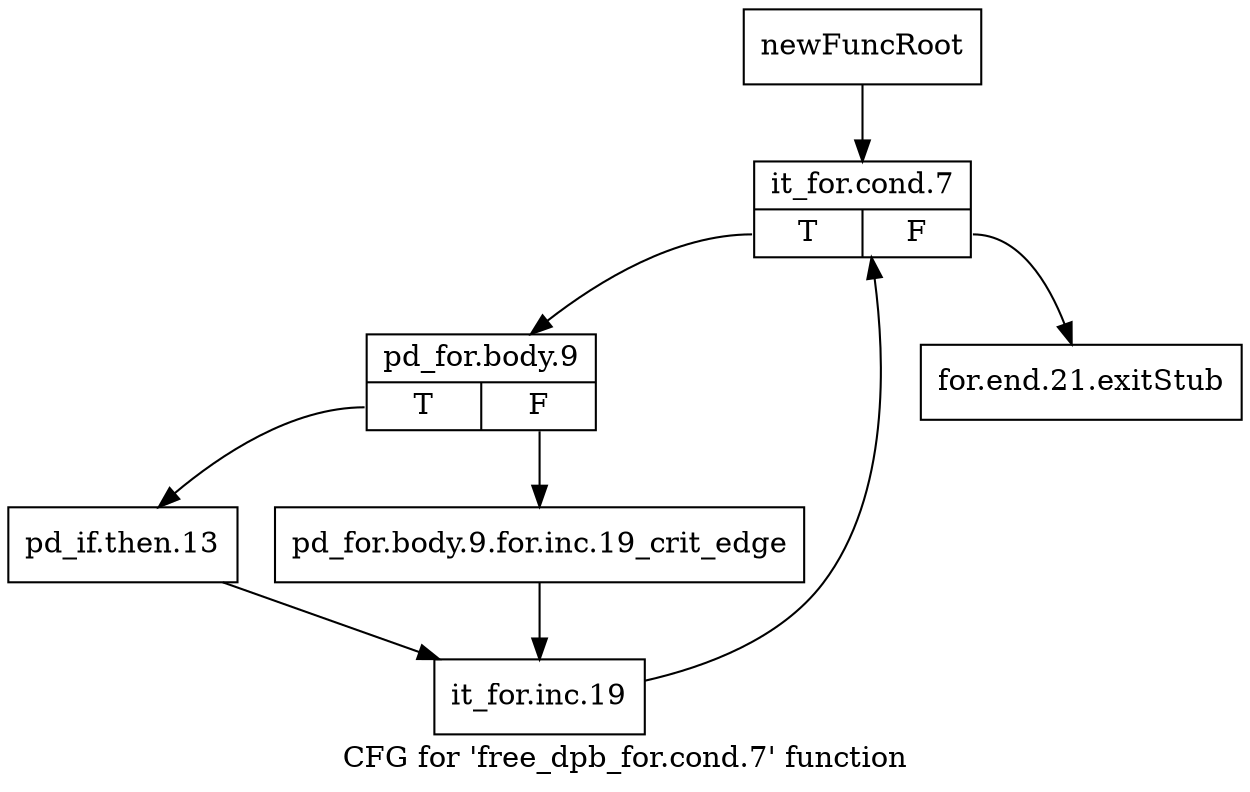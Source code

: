 digraph "CFG for 'free_dpb_for.cond.7' function" {
	label="CFG for 'free_dpb_for.cond.7' function";

	Node0x26ba2c0 [shape=record,label="{newFuncRoot}"];
	Node0x26ba2c0 -> Node0x26ba710;
	Node0x26ba6c0 [shape=record,label="{for.end.21.exitStub}"];
	Node0x26ba710 [shape=record,label="{it_for.cond.7|{<s0>T|<s1>F}}"];
	Node0x26ba710:s0 -> Node0x26ba760;
	Node0x26ba710:s1 -> Node0x26ba6c0;
	Node0x26ba760 [shape=record,label="{pd_for.body.9|{<s0>T|<s1>F}}"];
	Node0x26ba760:s0 -> Node0x26ba800;
	Node0x26ba760:s1 -> Node0x26ba7b0;
	Node0x26ba7b0 [shape=record,label="{pd_for.body.9.for.inc.19_crit_edge}"];
	Node0x26ba7b0 -> Node0x26ba850;
	Node0x26ba800 [shape=record,label="{pd_if.then.13}"];
	Node0x26ba800 -> Node0x26ba850;
	Node0x26ba850 [shape=record,label="{it_for.inc.19}"];
	Node0x26ba850 -> Node0x26ba710;
}
